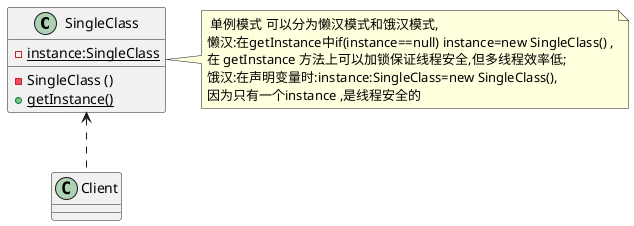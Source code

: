 @startuml
'单例模式
class SingleClass {
- {static}instance:SingleClass
- SingleClass ()
+ {static}getInstance()

}

class Client {

}
SingleClass <..Client

note right of SingleClass
 单例模式 可以分为懒汉模式和饿汉模式,
懒汉:在getInstance中if(instance==null) instance=new SingleClass() ,
在 getInstance 方法上可以加锁保证线程安全,但多线程效率低;
饿汉:在声明变量时:instance:SingleClass=new SingleClass(),
因为只有一个instance ,是线程安全的
end note
@enduml